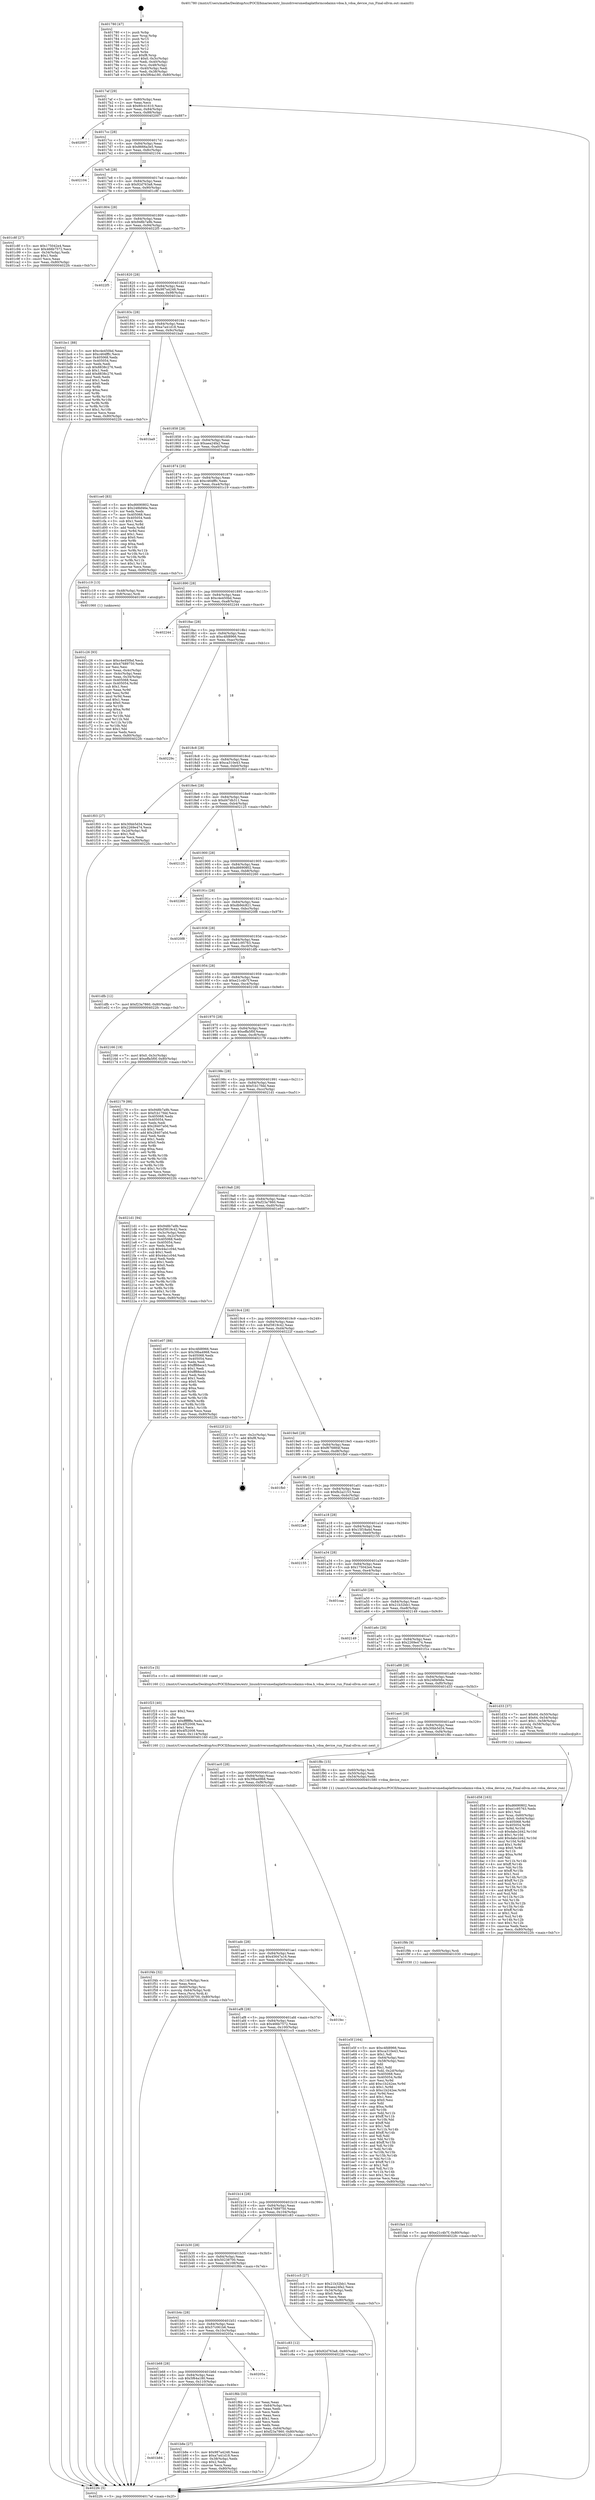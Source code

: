 digraph "0x401780" {
  label = "0x401780 (/mnt/c/Users/mathe/Desktop/tcc/POCII/binaries/extr_linuxdriversmediaplatformcodaimx-vdoa.h_vdoa_device_run_Final-ollvm.out::main(0))"
  labelloc = "t"
  node[shape=record]

  Entry [label="",width=0.3,height=0.3,shape=circle,fillcolor=black,style=filled]
  "0x4017af" [label="{
     0x4017af [29]\l
     | [instrs]\l
     &nbsp;&nbsp;0x4017af \<+3\>: mov -0x80(%rbp),%eax\l
     &nbsp;&nbsp;0x4017b2 \<+2\>: mov %eax,%ecx\l
     &nbsp;&nbsp;0x4017b4 \<+6\>: sub $0x80c41610,%ecx\l
     &nbsp;&nbsp;0x4017ba \<+6\>: mov %eax,-0x84(%rbp)\l
     &nbsp;&nbsp;0x4017c0 \<+6\>: mov %ecx,-0x88(%rbp)\l
     &nbsp;&nbsp;0x4017c6 \<+6\>: je 0000000000402007 \<main+0x887\>\l
  }"]
  "0x402007" [label="{
     0x402007\l
  }", style=dashed]
  "0x4017cc" [label="{
     0x4017cc [28]\l
     | [instrs]\l
     &nbsp;&nbsp;0x4017cc \<+5\>: jmp 00000000004017d1 \<main+0x51\>\l
     &nbsp;&nbsp;0x4017d1 \<+6\>: mov -0x84(%rbp),%eax\l
     &nbsp;&nbsp;0x4017d7 \<+5\>: sub $0x8666a3e5,%eax\l
     &nbsp;&nbsp;0x4017dc \<+6\>: mov %eax,-0x8c(%rbp)\l
     &nbsp;&nbsp;0x4017e2 \<+6\>: je 0000000000402104 \<main+0x984\>\l
  }"]
  Exit [label="",width=0.3,height=0.3,shape=circle,fillcolor=black,style=filled,peripheries=2]
  "0x402104" [label="{
     0x402104\l
  }", style=dashed]
  "0x4017e8" [label="{
     0x4017e8 [28]\l
     | [instrs]\l
     &nbsp;&nbsp;0x4017e8 \<+5\>: jmp 00000000004017ed \<main+0x6d\>\l
     &nbsp;&nbsp;0x4017ed \<+6\>: mov -0x84(%rbp),%eax\l
     &nbsp;&nbsp;0x4017f3 \<+5\>: sub $0x92d763a8,%eax\l
     &nbsp;&nbsp;0x4017f8 \<+6\>: mov %eax,-0x90(%rbp)\l
     &nbsp;&nbsp;0x4017fe \<+6\>: je 0000000000401c8f \<main+0x50f\>\l
  }"]
  "0x401fa4" [label="{
     0x401fa4 [12]\l
     | [instrs]\l
     &nbsp;&nbsp;0x401fa4 \<+7\>: movl $0xe21c4b7f,-0x80(%rbp)\l
     &nbsp;&nbsp;0x401fab \<+5\>: jmp 00000000004022fc \<main+0xb7c\>\l
  }"]
  "0x401c8f" [label="{
     0x401c8f [27]\l
     | [instrs]\l
     &nbsp;&nbsp;0x401c8f \<+5\>: mov $0x175042e4,%eax\l
     &nbsp;&nbsp;0x401c94 \<+5\>: mov $0x466b7572,%ecx\l
     &nbsp;&nbsp;0x401c99 \<+3\>: mov -0x34(%rbp),%edx\l
     &nbsp;&nbsp;0x401c9c \<+3\>: cmp $0x1,%edx\l
     &nbsp;&nbsp;0x401c9f \<+3\>: cmovl %ecx,%eax\l
     &nbsp;&nbsp;0x401ca2 \<+3\>: mov %eax,-0x80(%rbp)\l
     &nbsp;&nbsp;0x401ca5 \<+5\>: jmp 00000000004022fc \<main+0xb7c\>\l
  }"]
  "0x401804" [label="{
     0x401804 [28]\l
     | [instrs]\l
     &nbsp;&nbsp;0x401804 \<+5\>: jmp 0000000000401809 \<main+0x89\>\l
     &nbsp;&nbsp;0x401809 \<+6\>: mov -0x84(%rbp),%eax\l
     &nbsp;&nbsp;0x40180f \<+5\>: sub $0x948b7a9b,%eax\l
     &nbsp;&nbsp;0x401814 \<+6\>: mov %eax,-0x94(%rbp)\l
     &nbsp;&nbsp;0x40181a \<+6\>: je 00000000004022f5 \<main+0xb75\>\l
  }"]
  "0x401f9b" [label="{
     0x401f9b [9]\l
     | [instrs]\l
     &nbsp;&nbsp;0x401f9b \<+4\>: mov -0x60(%rbp),%rdi\l
     &nbsp;&nbsp;0x401f9f \<+5\>: call 0000000000401030 \<free@plt\>\l
     | [calls]\l
     &nbsp;&nbsp;0x401030 \{1\} (unknown)\l
  }"]
  "0x4022f5" [label="{
     0x4022f5\l
  }", style=dashed]
  "0x401820" [label="{
     0x401820 [28]\l
     | [instrs]\l
     &nbsp;&nbsp;0x401820 \<+5\>: jmp 0000000000401825 \<main+0xa5\>\l
     &nbsp;&nbsp;0x401825 \<+6\>: mov -0x84(%rbp),%eax\l
     &nbsp;&nbsp;0x40182b \<+5\>: sub $0x987a4248,%eax\l
     &nbsp;&nbsp;0x401830 \<+6\>: mov %eax,-0x98(%rbp)\l
     &nbsp;&nbsp;0x401836 \<+6\>: je 0000000000401bc1 \<main+0x441\>\l
  }"]
  "0x401f4b" [label="{
     0x401f4b [32]\l
     | [instrs]\l
     &nbsp;&nbsp;0x401f4b \<+6\>: mov -0x114(%rbp),%ecx\l
     &nbsp;&nbsp;0x401f51 \<+3\>: imul %eax,%ecx\l
     &nbsp;&nbsp;0x401f54 \<+4\>: mov -0x60(%rbp),%rsi\l
     &nbsp;&nbsp;0x401f58 \<+4\>: movslq -0x64(%rbp),%rdi\l
     &nbsp;&nbsp;0x401f5c \<+3\>: mov %ecx,(%rsi,%rdi,4)\l
     &nbsp;&nbsp;0x401f5f \<+7\>: movl $0x50238700,-0x80(%rbp)\l
     &nbsp;&nbsp;0x401f66 \<+5\>: jmp 00000000004022fc \<main+0xb7c\>\l
  }"]
  "0x401bc1" [label="{
     0x401bc1 [88]\l
     | [instrs]\l
     &nbsp;&nbsp;0x401bc1 \<+5\>: mov $0xc4e450bd,%eax\l
     &nbsp;&nbsp;0x401bc6 \<+5\>: mov $0xc464fffc,%ecx\l
     &nbsp;&nbsp;0x401bcb \<+7\>: mov 0x405068,%edx\l
     &nbsp;&nbsp;0x401bd2 \<+7\>: mov 0x405054,%esi\l
     &nbsp;&nbsp;0x401bd9 \<+2\>: mov %edx,%edi\l
     &nbsp;&nbsp;0x401bdb \<+6\>: sub $0x8838c276,%edi\l
     &nbsp;&nbsp;0x401be1 \<+3\>: sub $0x1,%edi\l
     &nbsp;&nbsp;0x401be4 \<+6\>: add $0x8838c276,%edi\l
     &nbsp;&nbsp;0x401bea \<+3\>: imul %edi,%edx\l
     &nbsp;&nbsp;0x401bed \<+3\>: and $0x1,%edx\l
     &nbsp;&nbsp;0x401bf0 \<+3\>: cmp $0x0,%edx\l
     &nbsp;&nbsp;0x401bf3 \<+4\>: sete %r8b\l
     &nbsp;&nbsp;0x401bf7 \<+3\>: cmp $0xa,%esi\l
     &nbsp;&nbsp;0x401bfa \<+4\>: setl %r9b\l
     &nbsp;&nbsp;0x401bfe \<+3\>: mov %r8b,%r10b\l
     &nbsp;&nbsp;0x401c01 \<+3\>: and %r9b,%r10b\l
     &nbsp;&nbsp;0x401c04 \<+3\>: xor %r9b,%r8b\l
     &nbsp;&nbsp;0x401c07 \<+3\>: or %r8b,%r10b\l
     &nbsp;&nbsp;0x401c0a \<+4\>: test $0x1,%r10b\l
     &nbsp;&nbsp;0x401c0e \<+3\>: cmovne %ecx,%eax\l
     &nbsp;&nbsp;0x401c11 \<+3\>: mov %eax,-0x80(%rbp)\l
     &nbsp;&nbsp;0x401c14 \<+5\>: jmp 00000000004022fc \<main+0xb7c\>\l
  }"]
  "0x40183c" [label="{
     0x40183c [28]\l
     | [instrs]\l
     &nbsp;&nbsp;0x40183c \<+5\>: jmp 0000000000401841 \<main+0xc1\>\l
     &nbsp;&nbsp;0x401841 \<+6\>: mov -0x84(%rbp),%eax\l
     &nbsp;&nbsp;0x401847 \<+5\>: sub $0xa7a41d18,%eax\l
     &nbsp;&nbsp;0x40184c \<+6\>: mov %eax,-0x9c(%rbp)\l
     &nbsp;&nbsp;0x401852 \<+6\>: je 0000000000401ba9 \<main+0x429\>\l
  }"]
  "0x401f23" [label="{
     0x401f23 [40]\l
     | [instrs]\l
     &nbsp;&nbsp;0x401f23 \<+5\>: mov $0x2,%ecx\l
     &nbsp;&nbsp;0x401f28 \<+1\>: cltd\l
     &nbsp;&nbsp;0x401f29 \<+2\>: idiv %ecx\l
     &nbsp;&nbsp;0x401f2b \<+6\>: imul $0xfffffffe,%edx,%ecx\l
     &nbsp;&nbsp;0x401f31 \<+6\>: sub $0x4f52008,%ecx\l
     &nbsp;&nbsp;0x401f37 \<+3\>: add $0x1,%ecx\l
     &nbsp;&nbsp;0x401f3a \<+6\>: add $0x4f52008,%ecx\l
     &nbsp;&nbsp;0x401f40 \<+6\>: mov %ecx,-0x114(%rbp)\l
     &nbsp;&nbsp;0x401f46 \<+5\>: call 0000000000401160 \<next_i\>\l
     | [calls]\l
     &nbsp;&nbsp;0x401160 \{1\} (/mnt/c/Users/mathe/Desktop/tcc/POCII/binaries/extr_linuxdriversmediaplatformcodaimx-vdoa.h_vdoa_device_run_Final-ollvm.out::next_i)\l
  }"]
  "0x401ba9" [label="{
     0x401ba9\l
  }", style=dashed]
  "0x401858" [label="{
     0x401858 [28]\l
     | [instrs]\l
     &nbsp;&nbsp;0x401858 \<+5\>: jmp 000000000040185d \<main+0xdd\>\l
     &nbsp;&nbsp;0x40185d \<+6\>: mov -0x84(%rbp),%eax\l
     &nbsp;&nbsp;0x401863 \<+5\>: sub $0xaea24fa2,%eax\l
     &nbsp;&nbsp;0x401868 \<+6\>: mov %eax,-0xa0(%rbp)\l
     &nbsp;&nbsp;0x40186e \<+6\>: je 0000000000401ce0 \<main+0x560\>\l
  }"]
  "0x401d58" [label="{
     0x401d58 [163]\l
     | [instrs]\l
     &nbsp;&nbsp;0x401d58 \<+5\>: mov $0xd6690802,%ecx\l
     &nbsp;&nbsp;0x401d5d \<+5\>: mov $0xe1c95763,%edx\l
     &nbsp;&nbsp;0x401d62 \<+3\>: mov $0x1,%sil\l
     &nbsp;&nbsp;0x401d65 \<+4\>: mov %rax,-0x60(%rbp)\l
     &nbsp;&nbsp;0x401d69 \<+7\>: movl $0x0,-0x64(%rbp)\l
     &nbsp;&nbsp;0x401d70 \<+8\>: mov 0x405068,%r8d\l
     &nbsp;&nbsp;0x401d78 \<+8\>: mov 0x405054,%r9d\l
     &nbsp;&nbsp;0x401d80 \<+3\>: mov %r8d,%r10d\l
     &nbsp;&nbsp;0x401d83 \<+7\>: sub $0xdabc2d42,%r10d\l
     &nbsp;&nbsp;0x401d8a \<+4\>: sub $0x1,%r10d\l
     &nbsp;&nbsp;0x401d8e \<+7\>: add $0xdabc2d42,%r10d\l
     &nbsp;&nbsp;0x401d95 \<+4\>: imul %r10d,%r8d\l
     &nbsp;&nbsp;0x401d99 \<+4\>: and $0x1,%r8d\l
     &nbsp;&nbsp;0x401d9d \<+4\>: cmp $0x0,%r8d\l
     &nbsp;&nbsp;0x401da1 \<+4\>: sete %r11b\l
     &nbsp;&nbsp;0x401da5 \<+4\>: cmp $0xa,%r9d\l
     &nbsp;&nbsp;0x401da9 \<+3\>: setl %bl\l
     &nbsp;&nbsp;0x401dac \<+3\>: mov %r11b,%r14b\l
     &nbsp;&nbsp;0x401daf \<+4\>: xor $0xff,%r14b\l
     &nbsp;&nbsp;0x401db3 \<+3\>: mov %bl,%r15b\l
     &nbsp;&nbsp;0x401db6 \<+4\>: xor $0xff,%r15b\l
     &nbsp;&nbsp;0x401dba \<+4\>: xor $0x1,%sil\l
     &nbsp;&nbsp;0x401dbe \<+3\>: mov %r14b,%r12b\l
     &nbsp;&nbsp;0x401dc1 \<+4\>: and $0xff,%r12b\l
     &nbsp;&nbsp;0x401dc5 \<+3\>: and %sil,%r11b\l
     &nbsp;&nbsp;0x401dc8 \<+3\>: mov %r15b,%r13b\l
     &nbsp;&nbsp;0x401dcb \<+4\>: and $0xff,%r13b\l
     &nbsp;&nbsp;0x401dcf \<+3\>: and %sil,%bl\l
     &nbsp;&nbsp;0x401dd2 \<+3\>: or %r11b,%r12b\l
     &nbsp;&nbsp;0x401dd5 \<+3\>: or %bl,%r13b\l
     &nbsp;&nbsp;0x401dd8 \<+3\>: xor %r13b,%r12b\l
     &nbsp;&nbsp;0x401ddb \<+3\>: or %r15b,%r14b\l
     &nbsp;&nbsp;0x401dde \<+4\>: xor $0xff,%r14b\l
     &nbsp;&nbsp;0x401de2 \<+4\>: or $0x1,%sil\l
     &nbsp;&nbsp;0x401de6 \<+3\>: and %sil,%r14b\l
     &nbsp;&nbsp;0x401de9 \<+3\>: or %r14b,%r12b\l
     &nbsp;&nbsp;0x401dec \<+4\>: test $0x1,%r12b\l
     &nbsp;&nbsp;0x401df0 \<+3\>: cmovne %edx,%ecx\l
     &nbsp;&nbsp;0x401df3 \<+3\>: mov %ecx,-0x80(%rbp)\l
     &nbsp;&nbsp;0x401df6 \<+5\>: jmp 00000000004022fc \<main+0xb7c\>\l
  }"]
  "0x401ce0" [label="{
     0x401ce0 [83]\l
     | [instrs]\l
     &nbsp;&nbsp;0x401ce0 \<+5\>: mov $0xd6690802,%eax\l
     &nbsp;&nbsp;0x401ce5 \<+5\>: mov $0x248bf46e,%ecx\l
     &nbsp;&nbsp;0x401cea \<+2\>: xor %edx,%edx\l
     &nbsp;&nbsp;0x401cec \<+7\>: mov 0x405068,%esi\l
     &nbsp;&nbsp;0x401cf3 \<+7\>: mov 0x405054,%edi\l
     &nbsp;&nbsp;0x401cfa \<+3\>: sub $0x1,%edx\l
     &nbsp;&nbsp;0x401cfd \<+3\>: mov %esi,%r8d\l
     &nbsp;&nbsp;0x401d00 \<+3\>: add %edx,%r8d\l
     &nbsp;&nbsp;0x401d03 \<+4\>: imul %r8d,%esi\l
     &nbsp;&nbsp;0x401d07 \<+3\>: and $0x1,%esi\l
     &nbsp;&nbsp;0x401d0a \<+3\>: cmp $0x0,%esi\l
     &nbsp;&nbsp;0x401d0d \<+4\>: sete %r9b\l
     &nbsp;&nbsp;0x401d11 \<+3\>: cmp $0xa,%edi\l
     &nbsp;&nbsp;0x401d14 \<+4\>: setl %r10b\l
     &nbsp;&nbsp;0x401d18 \<+3\>: mov %r9b,%r11b\l
     &nbsp;&nbsp;0x401d1b \<+3\>: and %r10b,%r11b\l
     &nbsp;&nbsp;0x401d1e \<+3\>: xor %r10b,%r9b\l
     &nbsp;&nbsp;0x401d21 \<+3\>: or %r9b,%r11b\l
     &nbsp;&nbsp;0x401d24 \<+4\>: test $0x1,%r11b\l
     &nbsp;&nbsp;0x401d28 \<+3\>: cmovne %ecx,%eax\l
     &nbsp;&nbsp;0x401d2b \<+3\>: mov %eax,-0x80(%rbp)\l
     &nbsp;&nbsp;0x401d2e \<+5\>: jmp 00000000004022fc \<main+0xb7c\>\l
  }"]
  "0x401874" [label="{
     0x401874 [28]\l
     | [instrs]\l
     &nbsp;&nbsp;0x401874 \<+5\>: jmp 0000000000401879 \<main+0xf9\>\l
     &nbsp;&nbsp;0x401879 \<+6\>: mov -0x84(%rbp),%eax\l
     &nbsp;&nbsp;0x40187f \<+5\>: sub $0xc464fffc,%eax\l
     &nbsp;&nbsp;0x401884 \<+6\>: mov %eax,-0xa4(%rbp)\l
     &nbsp;&nbsp;0x40188a \<+6\>: je 0000000000401c19 \<main+0x499\>\l
  }"]
  "0x401c26" [label="{
     0x401c26 [93]\l
     | [instrs]\l
     &nbsp;&nbsp;0x401c26 \<+5\>: mov $0xc4e450bd,%ecx\l
     &nbsp;&nbsp;0x401c2b \<+5\>: mov $0x47689750,%edx\l
     &nbsp;&nbsp;0x401c30 \<+2\>: xor %esi,%esi\l
     &nbsp;&nbsp;0x401c32 \<+3\>: mov %eax,-0x4c(%rbp)\l
     &nbsp;&nbsp;0x401c35 \<+3\>: mov -0x4c(%rbp),%eax\l
     &nbsp;&nbsp;0x401c38 \<+3\>: mov %eax,-0x34(%rbp)\l
     &nbsp;&nbsp;0x401c3b \<+7\>: mov 0x405068,%eax\l
     &nbsp;&nbsp;0x401c42 \<+8\>: mov 0x405054,%r8d\l
     &nbsp;&nbsp;0x401c4a \<+3\>: sub $0x1,%esi\l
     &nbsp;&nbsp;0x401c4d \<+3\>: mov %eax,%r9d\l
     &nbsp;&nbsp;0x401c50 \<+3\>: add %esi,%r9d\l
     &nbsp;&nbsp;0x401c53 \<+4\>: imul %r9d,%eax\l
     &nbsp;&nbsp;0x401c57 \<+3\>: and $0x1,%eax\l
     &nbsp;&nbsp;0x401c5a \<+3\>: cmp $0x0,%eax\l
     &nbsp;&nbsp;0x401c5d \<+4\>: sete %r10b\l
     &nbsp;&nbsp;0x401c61 \<+4\>: cmp $0xa,%r8d\l
     &nbsp;&nbsp;0x401c65 \<+4\>: setl %r11b\l
     &nbsp;&nbsp;0x401c69 \<+3\>: mov %r10b,%bl\l
     &nbsp;&nbsp;0x401c6c \<+3\>: and %r11b,%bl\l
     &nbsp;&nbsp;0x401c6f \<+3\>: xor %r11b,%r10b\l
     &nbsp;&nbsp;0x401c72 \<+3\>: or %r10b,%bl\l
     &nbsp;&nbsp;0x401c75 \<+3\>: test $0x1,%bl\l
     &nbsp;&nbsp;0x401c78 \<+3\>: cmovne %edx,%ecx\l
     &nbsp;&nbsp;0x401c7b \<+3\>: mov %ecx,-0x80(%rbp)\l
     &nbsp;&nbsp;0x401c7e \<+5\>: jmp 00000000004022fc \<main+0xb7c\>\l
  }"]
  "0x401c19" [label="{
     0x401c19 [13]\l
     | [instrs]\l
     &nbsp;&nbsp;0x401c19 \<+4\>: mov -0x48(%rbp),%rax\l
     &nbsp;&nbsp;0x401c1d \<+4\>: mov 0x8(%rax),%rdi\l
     &nbsp;&nbsp;0x401c21 \<+5\>: call 0000000000401060 \<atoi@plt\>\l
     | [calls]\l
     &nbsp;&nbsp;0x401060 \{1\} (unknown)\l
  }"]
  "0x401890" [label="{
     0x401890 [28]\l
     | [instrs]\l
     &nbsp;&nbsp;0x401890 \<+5\>: jmp 0000000000401895 \<main+0x115\>\l
     &nbsp;&nbsp;0x401895 \<+6\>: mov -0x84(%rbp),%eax\l
     &nbsp;&nbsp;0x40189b \<+5\>: sub $0xc4e450bd,%eax\l
     &nbsp;&nbsp;0x4018a0 \<+6\>: mov %eax,-0xa8(%rbp)\l
     &nbsp;&nbsp;0x4018a6 \<+6\>: je 0000000000402244 \<main+0xac4\>\l
  }"]
  "0x401780" [label="{
     0x401780 [47]\l
     | [instrs]\l
     &nbsp;&nbsp;0x401780 \<+1\>: push %rbp\l
     &nbsp;&nbsp;0x401781 \<+3\>: mov %rsp,%rbp\l
     &nbsp;&nbsp;0x401784 \<+2\>: push %r15\l
     &nbsp;&nbsp;0x401786 \<+2\>: push %r14\l
     &nbsp;&nbsp;0x401788 \<+2\>: push %r13\l
     &nbsp;&nbsp;0x40178a \<+2\>: push %r12\l
     &nbsp;&nbsp;0x40178c \<+1\>: push %rbx\l
     &nbsp;&nbsp;0x40178d \<+7\>: sub $0xf8,%rsp\l
     &nbsp;&nbsp;0x401794 \<+7\>: movl $0x0,-0x3c(%rbp)\l
     &nbsp;&nbsp;0x40179b \<+3\>: mov %edi,-0x40(%rbp)\l
     &nbsp;&nbsp;0x40179e \<+4\>: mov %rsi,-0x48(%rbp)\l
     &nbsp;&nbsp;0x4017a2 \<+3\>: mov -0x40(%rbp),%edi\l
     &nbsp;&nbsp;0x4017a5 \<+3\>: mov %edi,-0x38(%rbp)\l
     &nbsp;&nbsp;0x4017a8 \<+7\>: movl $0x5f64a180,-0x80(%rbp)\l
  }"]
  "0x402244" [label="{
     0x402244\l
  }", style=dashed]
  "0x4018ac" [label="{
     0x4018ac [28]\l
     | [instrs]\l
     &nbsp;&nbsp;0x4018ac \<+5\>: jmp 00000000004018b1 \<main+0x131\>\l
     &nbsp;&nbsp;0x4018b1 \<+6\>: mov -0x84(%rbp),%eax\l
     &nbsp;&nbsp;0x4018b7 \<+5\>: sub $0xc4fd8966,%eax\l
     &nbsp;&nbsp;0x4018bc \<+6\>: mov %eax,-0xac(%rbp)\l
     &nbsp;&nbsp;0x4018c2 \<+6\>: je 000000000040229c \<main+0xb1c\>\l
  }"]
  "0x4022fc" [label="{
     0x4022fc [5]\l
     | [instrs]\l
     &nbsp;&nbsp;0x4022fc \<+5\>: jmp 00000000004017af \<main+0x2f\>\l
  }"]
  "0x40229c" [label="{
     0x40229c\l
  }", style=dashed]
  "0x4018c8" [label="{
     0x4018c8 [28]\l
     | [instrs]\l
     &nbsp;&nbsp;0x4018c8 \<+5\>: jmp 00000000004018cd \<main+0x14d\>\l
     &nbsp;&nbsp;0x4018cd \<+6\>: mov -0x84(%rbp),%eax\l
     &nbsp;&nbsp;0x4018d3 \<+5\>: sub $0xca310e43,%eax\l
     &nbsp;&nbsp;0x4018d8 \<+6\>: mov %eax,-0xb0(%rbp)\l
     &nbsp;&nbsp;0x4018de \<+6\>: je 0000000000401f03 \<main+0x783\>\l
  }"]
  "0x401b84" [label="{
     0x401b84\l
  }", style=dashed]
  "0x401f03" [label="{
     0x401f03 [27]\l
     | [instrs]\l
     &nbsp;&nbsp;0x401f03 \<+5\>: mov $0x30bb5d34,%eax\l
     &nbsp;&nbsp;0x401f08 \<+5\>: mov $0x2269e474,%ecx\l
     &nbsp;&nbsp;0x401f0d \<+3\>: mov -0x2d(%rbp),%dl\l
     &nbsp;&nbsp;0x401f10 \<+3\>: test $0x1,%dl\l
     &nbsp;&nbsp;0x401f13 \<+3\>: cmovne %ecx,%eax\l
     &nbsp;&nbsp;0x401f16 \<+3\>: mov %eax,-0x80(%rbp)\l
     &nbsp;&nbsp;0x401f19 \<+5\>: jmp 00000000004022fc \<main+0xb7c\>\l
  }"]
  "0x4018e4" [label="{
     0x4018e4 [28]\l
     | [instrs]\l
     &nbsp;&nbsp;0x4018e4 \<+5\>: jmp 00000000004018e9 \<main+0x169\>\l
     &nbsp;&nbsp;0x4018e9 \<+6\>: mov -0x84(%rbp),%eax\l
     &nbsp;&nbsp;0x4018ef \<+5\>: sub $0xd47db311,%eax\l
     &nbsp;&nbsp;0x4018f4 \<+6\>: mov %eax,-0xb4(%rbp)\l
     &nbsp;&nbsp;0x4018fa \<+6\>: je 0000000000402125 \<main+0x9a5\>\l
  }"]
  "0x401b8e" [label="{
     0x401b8e [27]\l
     | [instrs]\l
     &nbsp;&nbsp;0x401b8e \<+5\>: mov $0x987a4248,%eax\l
     &nbsp;&nbsp;0x401b93 \<+5\>: mov $0xa7a41d18,%ecx\l
     &nbsp;&nbsp;0x401b98 \<+3\>: mov -0x38(%rbp),%edx\l
     &nbsp;&nbsp;0x401b9b \<+3\>: cmp $0x2,%edx\l
     &nbsp;&nbsp;0x401b9e \<+3\>: cmovne %ecx,%eax\l
     &nbsp;&nbsp;0x401ba1 \<+3\>: mov %eax,-0x80(%rbp)\l
     &nbsp;&nbsp;0x401ba4 \<+5\>: jmp 00000000004022fc \<main+0xb7c\>\l
  }"]
  "0x402125" [label="{
     0x402125\l
  }", style=dashed]
  "0x401900" [label="{
     0x401900 [28]\l
     | [instrs]\l
     &nbsp;&nbsp;0x401900 \<+5\>: jmp 0000000000401905 \<main+0x185\>\l
     &nbsp;&nbsp;0x401905 \<+6\>: mov -0x84(%rbp),%eax\l
     &nbsp;&nbsp;0x40190b \<+5\>: sub $0xd6690802,%eax\l
     &nbsp;&nbsp;0x401910 \<+6\>: mov %eax,-0xb8(%rbp)\l
     &nbsp;&nbsp;0x401916 \<+6\>: je 0000000000402260 \<main+0xae0\>\l
  }"]
  "0x401b68" [label="{
     0x401b68 [28]\l
     | [instrs]\l
     &nbsp;&nbsp;0x401b68 \<+5\>: jmp 0000000000401b6d \<main+0x3ed\>\l
     &nbsp;&nbsp;0x401b6d \<+6\>: mov -0x84(%rbp),%eax\l
     &nbsp;&nbsp;0x401b73 \<+5\>: sub $0x5f64a180,%eax\l
     &nbsp;&nbsp;0x401b78 \<+6\>: mov %eax,-0x110(%rbp)\l
     &nbsp;&nbsp;0x401b7e \<+6\>: je 0000000000401b8e \<main+0x40e\>\l
  }"]
  "0x402260" [label="{
     0x402260\l
  }", style=dashed]
  "0x40191c" [label="{
     0x40191c [28]\l
     | [instrs]\l
     &nbsp;&nbsp;0x40191c \<+5\>: jmp 0000000000401921 \<main+0x1a1\>\l
     &nbsp;&nbsp;0x401921 \<+6\>: mov -0x84(%rbp),%eax\l
     &nbsp;&nbsp;0x401927 \<+5\>: sub $0xdb9dc821,%eax\l
     &nbsp;&nbsp;0x40192c \<+6\>: mov %eax,-0xbc(%rbp)\l
     &nbsp;&nbsp;0x401932 \<+6\>: je 00000000004020f8 \<main+0x978\>\l
  }"]
  "0x40205a" [label="{
     0x40205a\l
  }", style=dashed]
  "0x4020f8" [label="{
     0x4020f8\l
  }", style=dashed]
  "0x401938" [label="{
     0x401938 [28]\l
     | [instrs]\l
     &nbsp;&nbsp;0x401938 \<+5\>: jmp 000000000040193d \<main+0x1bd\>\l
     &nbsp;&nbsp;0x40193d \<+6\>: mov -0x84(%rbp),%eax\l
     &nbsp;&nbsp;0x401943 \<+5\>: sub $0xe1c95763,%eax\l
     &nbsp;&nbsp;0x401948 \<+6\>: mov %eax,-0xc0(%rbp)\l
     &nbsp;&nbsp;0x40194e \<+6\>: je 0000000000401dfb \<main+0x67b\>\l
  }"]
  "0x401b4c" [label="{
     0x401b4c [28]\l
     | [instrs]\l
     &nbsp;&nbsp;0x401b4c \<+5\>: jmp 0000000000401b51 \<main+0x3d1\>\l
     &nbsp;&nbsp;0x401b51 \<+6\>: mov -0x84(%rbp),%eax\l
     &nbsp;&nbsp;0x401b57 \<+5\>: sub $0x57c061b6,%eax\l
     &nbsp;&nbsp;0x401b5c \<+6\>: mov %eax,-0x10c(%rbp)\l
     &nbsp;&nbsp;0x401b62 \<+6\>: je 000000000040205a \<main+0x8da\>\l
  }"]
  "0x401dfb" [label="{
     0x401dfb [12]\l
     | [instrs]\l
     &nbsp;&nbsp;0x401dfb \<+7\>: movl $0xf23a7860,-0x80(%rbp)\l
     &nbsp;&nbsp;0x401e02 \<+5\>: jmp 00000000004022fc \<main+0xb7c\>\l
  }"]
  "0x401954" [label="{
     0x401954 [28]\l
     | [instrs]\l
     &nbsp;&nbsp;0x401954 \<+5\>: jmp 0000000000401959 \<main+0x1d9\>\l
     &nbsp;&nbsp;0x401959 \<+6\>: mov -0x84(%rbp),%eax\l
     &nbsp;&nbsp;0x40195f \<+5\>: sub $0xe21c4b7f,%eax\l
     &nbsp;&nbsp;0x401964 \<+6\>: mov %eax,-0xc4(%rbp)\l
     &nbsp;&nbsp;0x40196a \<+6\>: je 0000000000402166 \<main+0x9e6\>\l
  }"]
  "0x401f6b" [label="{
     0x401f6b [33]\l
     | [instrs]\l
     &nbsp;&nbsp;0x401f6b \<+2\>: xor %eax,%eax\l
     &nbsp;&nbsp;0x401f6d \<+3\>: mov -0x64(%rbp),%ecx\l
     &nbsp;&nbsp;0x401f70 \<+2\>: mov %eax,%edx\l
     &nbsp;&nbsp;0x401f72 \<+2\>: sub %ecx,%edx\l
     &nbsp;&nbsp;0x401f74 \<+2\>: mov %eax,%ecx\l
     &nbsp;&nbsp;0x401f76 \<+3\>: sub $0x1,%ecx\l
     &nbsp;&nbsp;0x401f79 \<+2\>: add %ecx,%edx\l
     &nbsp;&nbsp;0x401f7b \<+2\>: sub %edx,%eax\l
     &nbsp;&nbsp;0x401f7d \<+3\>: mov %eax,-0x64(%rbp)\l
     &nbsp;&nbsp;0x401f80 \<+7\>: movl $0xf23a7860,-0x80(%rbp)\l
     &nbsp;&nbsp;0x401f87 \<+5\>: jmp 00000000004022fc \<main+0xb7c\>\l
  }"]
  "0x402166" [label="{
     0x402166 [19]\l
     | [instrs]\l
     &nbsp;&nbsp;0x402166 \<+7\>: movl $0x0,-0x3c(%rbp)\l
     &nbsp;&nbsp;0x40216d \<+7\>: movl $0xeffa5f0f,-0x80(%rbp)\l
     &nbsp;&nbsp;0x402174 \<+5\>: jmp 00000000004022fc \<main+0xb7c\>\l
  }"]
  "0x401970" [label="{
     0x401970 [28]\l
     | [instrs]\l
     &nbsp;&nbsp;0x401970 \<+5\>: jmp 0000000000401975 \<main+0x1f5\>\l
     &nbsp;&nbsp;0x401975 \<+6\>: mov -0x84(%rbp),%eax\l
     &nbsp;&nbsp;0x40197b \<+5\>: sub $0xeffa5f0f,%eax\l
     &nbsp;&nbsp;0x401980 \<+6\>: mov %eax,-0xc8(%rbp)\l
     &nbsp;&nbsp;0x401986 \<+6\>: je 0000000000402179 \<main+0x9f9\>\l
  }"]
  "0x401b30" [label="{
     0x401b30 [28]\l
     | [instrs]\l
     &nbsp;&nbsp;0x401b30 \<+5\>: jmp 0000000000401b35 \<main+0x3b5\>\l
     &nbsp;&nbsp;0x401b35 \<+6\>: mov -0x84(%rbp),%eax\l
     &nbsp;&nbsp;0x401b3b \<+5\>: sub $0x50238700,%eax\l
     &nbsp;&nbsp;0x401b40 \<+6\>: mov %eax,-0x108(%rbp)\l
     &nbsp;&nbsp;0x401b46 \<+6\>: je 0000000000401f6b \<main+0x7eb\>\l
  }"]
  "0x402179" [label="{
     0x402179 [88]\l
     | [instrs]\l
     &nbsp;&nbsp;0x402179 \<+5\>: mov $0x948b7a9b,%eax\l
     &nbsp;&nbsp;0x40217e \<+5\>: mov $0xf1b17fdd,%ecx\l
     &nbsp;&nbsp;0x402183 \<+7\>: mov 0x405068,%edx\l
     &nbsp;&nbsp;0x40218a \<+7\>: mov 0x405054,%esi\l
     &nbsp;&nbsp;0x402191 \<+2\>: mov %edx,%edi\l
     &nbsp;&nbsp;0x402193 \<+6\>: sub $0x28407a0d,%edi\l
     &nbsp;&nbsp;0x402199 \<+3\>: sub $0x1,%edi\l
     &nbsp;&nbsp;0x40219c \<+6\>: add $0x28407a0d,%edi\l
     &nbsp;&nbsp;0x4021a2 \<+3\>: imul %edi,%edx\l
     &nbsp;&nbsp;0x4021a5 \<+3\>: and $0x1,%edx\l
     &nbsp;&nbsp;0x4021a8 \<+3\>: cmp $0x0,%edx\l
     &nbsp;&nbsp;0x4021ab \<+4\>: sete %r8b\l
     &nbsp;&nbsp;0x4021af \<+3\>: cmp $0xa,%esi\l
     &nbsp;&nbsp;0x4021b2 \<+4\>: setl %r9b\l
     &nbsp;&nbsp;0x4021b6 \<+3\>: mov %r8b,%r10b\l
     &nbsp;&nbsp;0x4021b9 \<+3\>: and %r9b,%r10b\l
     &nbsp;&nbsp;0x4021bc \<+3\>: xor %r9b,%r8b\l
     &nbsp;&nbsp;0x4021bf \<+3\>: or %r8b,%r10b\l
     &nbsp;&nbsp;0x4021c2 \<+4\>: test $0x1,%r10b\l
     &nbsp;&nbsp;0x4021c6 \<+3\>: cmovne %ecx,%eax\l
     &nbsp;&nbsp;0x4021c9 \<+3\>: mov %eax,-0x80(%rbp)\l
     &nbsp;&nbsp;0x4021cc \<+5\>: jmp 00000000004022fc \<main+0xb7c\>\l
  }"]
  "0x40198c" [label="{
     0x40198c [28]\l
     | [instrs]\l
     &nbsp;&nbsp;0x40198c \<+5\>: jmp 0000000000401991 \<main+0x211\>\l
     &nbsp;&nbsp;0x401991 \<+6\>: mov -0x84(%rbp),%eax\l
     &nbsp;&nbsp;0x401997 \<+5\>: sub $0xf1b17fdd,%eax\l
     &nbsp;&nbsp;0x40199c \<+6\>: mov %eax,-0xcc(%rbp)\l
     &nbsp;&nbsp;0x4019a2 \<+6\>: je 00000000004021d1 \<main+0xa51\>\l
  }"]
  "0x401c83" [label="{
     0x401c83 [12]\l
     | [instrs]\l
     &nbsp;&nbsp;0x401c83 \<+7\>: movl $0x92d763a8,-0x80(%rbp)\l
     &nbsp;&nbsp;0x401c8a \<+5\>: jmp 00000000004022fc \<main+0xb7c\>\l
  }"]
  "0x4021d1" [label="{
     0x4021d1 [94]\l
     | [instrs]\l
     &nbsp;&nbsp;0x4021d1 \<+5\>: mov $0x948b7a9b,%eax\l
     &nbsp;&nbsp;0x4021d6 \<+5\>: mov $0xf3819c42,%ecx\l
     &nbsp;&nbsp;0x4021db \<+3\>: mov -0x3c(%rbp),%edx\l
     &nbsp;&nbsp;0x4021de \<+3\>: mov %edx,-0x2c(%rbp)\l
     &nbsp;&nbsp;0x4021e1 \<+7\>: mov 0x405068,%edx\l
     &nbsp;&nbsp;0x4021e8 \<+7\>: mov 0x405054,%esi\l
     &nbsp;&nbsp;0x4021ef \<+2\>: mov %edx,%edi\l
     &nbsp;&nbsp;0x4021f1 \<+6\>: sub $0x44a1c04d,%edi\l
     &nbsp;&nbsp;0x4021f7 \<+3\>: sub $0x1,%edi\l
     &nbsp;&nbsp;0x4021fa \<+6\>: add $0x44a1c04d,%edi\l
     &nbsp;&nbsp;0x402200 \<+3\>: imul %edi,%edx\l
     &nbsp;&nbsp;0x402203 \<+3\>: and $0x1,%edx\l
     &nbsp;&nbsp;0x402206 \<+3\>: cmp $0x0,%edx\l
     &nbsp;&nbsp;0x402209 \<+4\>: sete %r8b\l
     &nbsp;&nbsp;0x40220d \<+3\>: cmp $0xa,%esi\l
     &nbsp;&nbsp;0x402210 \<+4\>: setl %r9b\l
     &nbsp;&nbsp;0x402214 \<+3\>: mov %r8b,%r10b\l
     &nbsp;&nbsp;0x402217 \<+3\>: and %r9b,%r10b\l
     &nbsp;&nbsp;0x40221a \<+3\>: xor %r9b,%r8b\l
     &nbsp;&nbsp;0x40221d \<+3\>: or %r8b,%r10b\l
     &nbsp;&nbsp;0x402220 \<+4\>: test $0x1,%r10b\l
     &nbsp;&nbsp;0x402224 \<+3\>: cmovne %ecx,%eax\l
     &nbsp;&nbsp;0x402227 \<+3\>: mov %eax,-0x80(%rbp)\l
     &nbsp;&nbsp;0x40222a \<+5\>: jmp 00000000004022fc \<main+0xb7c\>\l
  }"]
  "0x4019a8" [label="{
     0x4019a8 [28]\l
     | [instrs]\l
     &nbsp;&nbsp;0x4019a8 \<+5\>: jmp 00000000004019ad \<main+0x22d\>\l
     &nbsp;&nbsp;0x4019ad \<+6\>: mov -0x84(%rbp),%eax\l
     &nbsp;&nbsp;0x4019b3 \<+5\>: sub $0xf23a7860,%eax\l
     &nbsp;&nbsp;0x4019b8 \<+6\>: mov %eax,-0xd0(%rbp)\l
     &nbsp;&nbsp;0x4019be \<+6\>: je 0000000000401e07 \<main+0x687\>\l
  }"]
  "0x401b14" [label="{
     0x401b14 [28]\l
     | [instrs]\l
     &nbsp;&nbsp;0x401b14 \<+5\>: jmp 0000000000401b19 \<main+0x399\>\l
     &nbsp;&nbsp;0x401b19 \<+6\>: mov -0x84(%rbp),%eax\l
     &nbsp;&nbsp;0x401b1f \<+5\>: sub $0x47689750,%eax\l
     &nbsp;&nbsp;0x401b24 \<+6\>: mov %eax,-0x104(%rbp)\l
     &nbsp;&nbsp;0x401b2a \<+6\>: je 0000000000401c83 \<main+0x503\>\l
  }"]
  "0x401e07" [label="{
     0x401e07 [88]\l
     | [instrs]\l
     &nbsp;&nbsp;0x401e07 \<+5\>: mov $0xc4fd8966,%eax\l
     &nbsp;&nbsp;0x401e0c \<+5\>: mov $0x39ba4968,%ecx\l
     &nbsp;&nbsp;0x401e11 \<+7\>: mov 0x405068,%edx\l
     &nbsp;&nbsp;0x401e18 \<+7\>: mov 0x405054,%esi\l
     &nbsp;&nbsp;0x401e1f \<+2\>: mov %edx,%edi\l
     &nbsp;&nbsp;0x401e21 \<+6\>: sub $0xff88ece3,%edi\l
     &nbsp;&nbsp;0x401e27 \<+3\>: sub $0x1,%edi\l
     &nbsp;&nbsp;0x401e2a \<+6\>: add $0xff88ece3,%edi\l
     &nbsp;&nbsp;0x401e30 \<+3\>: imul %edi,%edx\l
     &nbsp;&nbsp;0x401e33 \<+3\>: and $0x1,%edx\l
     &nbsp;&nbsp;0x401e36 \<+3\>: cmp $0x0,%edx\l
     &nbsp;&nbsp;0x401e39 \<+4\>: sete %r8b\l
     &nbsp;&nbsp;0x401e3d \<+3\>: cmp $0xa,%esi\l
     &nbsp;&nbsp;0x401e40 \<+4\>: setl %r9b\l
     &nbsp;&nbsp;0x401e44 \<+3\>: mov %r8b,%r10b\l
     &nbsp;&nbsp;0x401e47 \<+3\>: and %r9b,%r10b\l
     &nbsp;&nbsp;0x401e4a \<+3\>: xor %r9b,%r8b\l
     &nbsp;&nbsp;0x401e4d \<+3\>: or %r8b,%r10b\l
     &nbsp;&nbsp;0x401e50 \<+4\>: test $0x1,%r10b\l
     &nbsp;&nbsp;0x401e54 \<+3\>: cmovne %ecx,%eax\l
     &nbsp;&nbsp;0x401e57 \<+3\>: mov %eax,-0x80(%rbp)\l
     &nbsp;&nbsp;0x401e5a \<+5\>: jmp 00000000004022fc \<main+0xb7c\>\l
  }"]
  "0x4019c4" [label="{
     0x4019c4 [28]\l
     | [instrs]\l
     &nbsp;&nbsp;0x4019c4 \<+5\>: jmp 00000000004019c9 \<main+0x249\>\l
     &nbsp;&nbsp;0x4019c9 \<+6\>: mov -0x84(%rbp),%eax\l
     &nbsp;&nbsp;0x4019cf \<+5\>: sub $0xf3819c42,%eax\l
     &nbsp;&nbsp;0x4019d4 \<+6\>: mov %eax,-0xd4(%rbp)\l
     &nbsp;&nbsp;0x4019da \<+6\>: je 000000000040222f \<main+0xaaf\>\l
  }"]
  "0x401cc5" [label="{
     0x401cc5 [27]\l
     | [instrs]\l
     &nbsp;&nbsp;0x401cc5 \<+5\>: mov $0x21b32bb1,%eax\l
     &nbsp;&nbsp;0x401cca \<+5\>: mov $0xaea24fa2,%ecx\l
     &nbsp;&nbsp;0x401ccf \<+3\>: mov -0x34(%rbp),%edx\l
     &nbsp;&nbsp;0x401cd2 \<+3\>: cmp $0x0,%edx\l
     &nbsp;&nbsp;0x401cd5 \<+3\>: cmove %ecx,%eax\l
     &nbsp;&nbsp;0x401cd8 \<+3\>: mov %eax,-0x80(%rbp)\l
     &nbsp;&nbsp;0x401cdb \<+5\>: jmp 00000000004022fc \<main+0xb7c\>\l
  }"]
  "0x40222f" [label="{
     0x40222f [21]\l
     | [instrs]\l
     &nbsp;&nbsp;0x40222f \<+3\>: mov -0x2c(%rbp),%eax\l
     &nbsp;&nbsp;0x402232 \<+7\>: add $0xf8,%rsp\l
     &nbsp;&nbsp;0x402239 \<+1\>: pop %rbx\l
     &nbsp;&nbsp;0x40223a \<+2\>: pop %r12\l
     &nbsp;&nbsp;0x40223c \<+2\>: pop %r13\l
     &nbsp;&nbsp;0x40223e \<+2\>: pop %r14\l
     &nbsp;&nbsp;0x402240 \<+2\>: pop %r15\l
     &nbsp;&nbsp;0x402242 \<+1\>: pop %rbp\l
     &nbsp;&nbsp;0x402243 \<+1\>: ret\l
  }"]
  "0x4019e0" [label="{
     0x4019e0 [28]\l
     | [instrs]\l
     &nbsp;&nbsp;0x4019e0 \<+5\>: jmp 00000000004019e5 \<main+0x265\>\l
     &nbsp;&nbsp;0x4019e5 \<+6\>: mov -0x84(%rbp),%eax\l
     &nbsp;&nbsp;0x4019eb \<+5\>: sub $0xf676884f,%eax\l
     &nbsp;&nbsp;0x4019f0 \<+6\>: mov %eax,-0xd8(%rbp)\l
     &nbsp;&nbsp;0x4019f6 \<+6\>: je 0000000000401fb0 \<main+0x830\>\l
  }"]
  "0x401af8" [label="{
     0x401af8 [28]\l
     | [instrs]\l
     &nbsp;&nbsp;0x401af8 \<+5\>: jmp 0000000000401afd \<main+0x37d\>\l
     &nbsp;&nbsp;0x401afd \<+6\>: mov -0x84(%rbp),%eax\l
     &nbsp;&nbsp;0x401b03 \<+5\>: sub $0x466b7572,%eax\l
     &nbsp;&nbsp;0x401b08 \<+6\>: mov %eax,-0x100(%rbp)\l
     &nbsp;&nbsp;0x401b0e \<+6\>: je 0000000000401cc5 \<main+0x545\>\l
  }"]
  "0x401fb0" [label="{
     0x401fb0\l
  }", style=dashed]
  "0x4019fc" [label="{
     0x4019fc [28]\l
     | [instrs]\l
     &nbsp;&nbsp;0x4019fc \<+5\>: jmp 0000000000401a01 \<main+0x281\>\l
     &nbsp;&nbsp;0x401a01 \<+6\>: mov -0x84(%rbp),%eax\l
     &nbsp;&nbsp;0x401a07 \<+5\>: sub $0xfb2a2153,%eax\l
     &nbsp;&nbsp;0x401a0c \<+6\>: mov %eax,-0xdc(%rbp)\l
     &nbsp;&nbsp;0x401a12 \<+6\>: je 00000000004022a8 \<main+0xb28\>\l
  }"]
  "0x401fec" [label="{
     0x401fec\l
  }", style=dashed]
  "0x4022a8" [label="{
     0x4022a8\l
  }", style=dashed]
  "0x401a18" [label="{
     0x401a18 [28]\l
     | [instrs]\l
     &nbsp;&nbsp;0x401a18 \<+5\>: jmp 0000000000401a1d \<main+0x29d\>\l
     &nbsp;&nbsp;0x401a1d \<+6\>: mov -0x84(%rbp),%eax\l
     &nbsp;&nbsp;0x401a23 \<+5\>: sub $0x15f18a4d,%eax\l
     &nbsp;&nbsp;0x401a28 \<+6\>: mov %eax,-0xe0(%rbp)\l
     &nbsp;&nbsp;0x401a2e \<+6\>: je 0000000000402155 \<main+0x9d5\>\l
  }"]
  "0x401adc" [label="{
     0x401adc [28]\l
     | [instrs]\l
     &nbsp;&nbsp;0x401adc \<+5\>: jmp 0000000000401ae1 \<main+0x361\>\l
     &nbsp;&nbsp;0x401ae1 \<+6\>: mov -0x84(%rbp),%eax\l
     &nbsp;&nbsp;0x401ae7 \<+5\>: sub $0x45647a16,%eax\l
     &nbsp;&nbsp;0x401aec \<+6\>: mov %eax,-0xfc(%rbp)\l
     &nbsp;&nbsp;0x401af2 \<+6\>: je 0000000000401fec \<main+0x86c\>\l
  }"]
  "0x402155" [label="{
     0x402155\l
  }", style=dashed]
  "0x401a34" [label="{
     0x401a34 [28]\l
     | [instrs]\l
     &nbsp;&nbsp;0x401a34 \<+5\>: jmp 0000000000401a39 \<main+0x2b9\>\l
     &nbsp;&nbsp;0x401a39 \<+6\>: mov -0x84(%rbp),%eax\l
     &nbsp;&nbsp;0x401a3f \<+5\>: sub $0x175042e4,%eax\l
     &nbsp;&nbsp;0x401a44 \<+6\>: mov %eax,-0xe4(%rbp)\l
     &nbsp;&nbsp;0x401a4a \<+6\>: je 0000000000401caa \<main+0x52a\>\l
  }"]
  "0x401e5f" [label="{
     0x401e5f [164]\l
     | [instrs]\l
     &nbsp;&nbsp;0x401e5f \<+5\>: mov $0xc4fd8966,%eax\l
     &nbsp;&nbsp;0x401e64 \<+5\>: mov $0xca310e43,%ecx\l
     &nbsp;&nbsp;0x401e69 \<+2\>: mov $0x1,%dl\l
     &nbsp;&nbsp;0x401e6b \<+3\>: mov -0x64(%rbp),%esi\l
     &nbsp;&nbsp;0x401e6e \<+3\>: cmp -0x58(%rbp),%esi\l
     &nbsp;&nbsp;0x401e71 \<+4\>: setl %dil\l
     &nbsp;&nbsp;0x401e75 \<+4\>: and $0x1,%dil\l
     &nbsp;&nbsp;0x401e79 \<+4\>: mov %dil,-0x2d(%rbp)\l
     &nbsp;&nbsp;0x401e7d \<+7\>: mov 0x405068,%esi\l
     &nbsp;&nbsp;0x401e84 \<+8\>: mov 0x405054,%r8d\l
     &nbsp;&nbsp;0x401e8c \<+3\>: mov %esi,%r9d\l
     &nbsp;&nbsp;0x401e8f \<+7\>: add $0xc1b242ee,%r9d\l
     &nbsp;&nbsp;0x401e96 \<+4\>: sub $0x1,%r9d\l
     &nbsp;&nbsp;0x401e9a \<+7\>: sub $0xc1b242ee,%r9d\l
     &nbsp;&nbsp;0x401ea1 \<+4\>: imul %r9d,%esi\l
     &nbsp;&nbsp;0x401ea5 \<+3\>: and $0x1,%esi\l
     &nbsp;&nbsp;0x401ea8 \<+3\>: cmp $0x0,%esi\l
     &nbsp;&nbsp;0x401eab \<+4\>: sete %dil\l
     &nbsp;&nbsp;0x401eaf \<+4\>: cmp $0xa,%r8d\l
     &nbsp;&nbsp;0x401eb3 \<+4\>: setl %r10b\l
     &nbsp;&nbsp;0x401eb7 \<+3\>: mov %dil,%r11b\l
     &nbsp;&nbsp;0x401eba \<+4\>: xor $0xff,%r11b\l
     &nbsp;&nbsp;0x401ebe \<+3\>: mov %r10b,%bl\l
     &nbsp;&nbsp;0x401ec1 \<+3\>: xor $0xff,%bl\l
     &nbsp;&nbsp;0x401ec4 \<+3\>: xor $0x1,%dl\l
     &nbsp;&nbsp;0x401ec7 \<+3\>: mov %r11b,%r14b\l
     &nbsp;&nbsp;0x401eca \<+4\>: and $0xff,%r14b\l
     &nbsp;&nbsp;0x401ece \<+3\>: and %dl,%dil\l
     &nbsp;&nbsp;0x401ed1 \<+3\>: mov %bl,%r15b\l
     &nbsp;&nbsp;0x401ed4 \<+4\>: and $0xff,%r15b\l
     &nbsp;&nbsp;0x401ed8 \<+3\>: and %dl,%r10b\l
     &nbsp;&nbsp;0x401edb \<+3\>: or %dil,%r14b\l
     &nbsp;&nbsp;0x401ede \<+3\>: or %r10b,%r15b\l
     &nbsp;&nbsp;0x401ee1 \<+3\>: xor %r15b,%r14b\l
     &nbsp;&nbsp;0x401ee4 \<+3\>: or %bl,%r11b\l
     &nbsp;&nbsp;0x401ee7 \<+4\>: xor $0xff,%r11b\l
     &nbsp;&nbsp;0x401eeb \<+3\>: or $0x1,%dl\l
     &nbsp;&nbsp;0x401eee \<+3\>: and %dl,%r11b\l
     &nbsp;&nbsp;0x401ef1 \<+3\>: or %r11b,%r14b\l
     &nbsp;&nbsp;0x401ef4 \<+4\>: test $0x1,%r14b\l
     &nbsp;&nbsp;0x401ef8 \<+3\>: cmovne %ecx,%eax\l
     &nbsp;&nbsp;0x401efb \<+3\>: mov %eax,-0x80(%rbp)\l
     &nbsp;&nbsp;0x401efe \<+5\>: jmp 00000000004022fc \<main+0xb7c\>\l
  }"]
  "0x401caa" [label="{
     0x401caa\l
  }", style=dashed]
  "0x401a50" [label="{
     0x401a50 [28]\l
     | [instrs]\l
     &nbsp;&nbsp;0x401a50 \<+5\>: jmp 0000000000401a55 \<main+0x2d5\>\l
     &nbsp;&nbsp;0x401a55 \<+6\>: mov -0x84(%rbp),%eax\l
     &nbsp;&nbsp;0x401a5b \<+5\>: sub $0x21b32bb1,%eax\l
     &nbsp;&nbsp;0x401a60 \<+6\>: mov %eax,-0xe8(%rbp)\l
     &nbsp;&nbsp;0x401a66 \<+6\>: je 0000000000402149 \<main+0x9c9\>\l
  }"]
  "0x401ac0" [label="{
     0x401ac0 [28]\l
     | [instrs]\l
     &nbsp;&nbsp;0x401ac0 \<+5\>: jmp 0000000000401ac5 \<main+0x345\>\l
     &nbsp;&nbsp;0x401ac5 \<+6\>: mov -0x84(%rbp),%eax\l
     &nbsp;&nbsp;0x401acb \<+5\>: sub $0x39ba4968,%eax\l
     &nbsp;&nbsp;0x401ad0 \<+6\>: mov %eax,-0xf8(%rbp)\l
     &nbsp;&nbsp;0x401ad6 \<+6\>: je 0000000000401e5f \<main+0x6df\>\l
  }"]
  "0x402149" [label="{
     0x402149\l
  }", style=dashed]
  "0x401a6c" [label="{
     0x401a6c [28]\l
     | [instrs]\l
     &nbsp;&nbsp;0x401a6c \<+5\>: jmp 0000000000401a71 \<main+0x2f1\>\l
     &nbsp;&nbsp;0x401a71 \<+6\>: mov -0x84(%rbp),%eax\l
     &nbsp;&nbsp;0x401a77 \<+5\>: sub $0x2269e474,%eax\l
     &nbsp;&nbsp;0x401a7c \<+6\>: mov %eax,-0xec(%rbp)\l
     &nbsp;&nbsp;0x401a82 \<+6\>: je 0000000000401f1e \<main+0x79e\>\l
  }"]
  "0x401f8c" [label="{
     0x401f8c [15]\l
     | [instrs]\l
     &nbsp;&nbsp;0x401f8c \<+4\>: mov -0x60(%rbp),%rdi\l
     &nbsp;&nbsp;0x401f90 \<+3\>: mov -0x50(%rbp),%esi\l
     &nbsp;&nbsp;0x401f93 \<+3\>: mov -0x54(%rbp),%edx\l
     &nbsp;&nbsp;0x401f96 \<+5\>: call 0000000000401580 \<vdoa_device_run\>\l
     | [calls]\l
     &nbsp;&nbsp;0x401580 \{1\} (/mnt/c/Users/mathe/Desktop/tcc/POCII/binaries/extr_linuxdriversmediaplatformcodaimx-vdoa.h_vdoa_device_run_Final-ollvm.out::vdoa_device_run)\l
  }"]
  "0x401f1e" [label="{
     0x401f1e [5]\l
     | [instrs]\l
     &nbsp;&nbsp;0x401f1e \<+5\>: call 0000000000401160 \<next_i\>\l
     | [calls]\l
     &nbsp;&nbsp;0x401160 \{1\} (/mnt/c/Users/mathe/Desktop/tcc/POCII/binaries/extr_linuxdriversmediaplatformcodaimx-vdoa.h_vdoa_device_run_Final-ollvm.out::next_i)\l
  }"]
  "0x401a88" [label="{
     0x401a88 [28]\l
     | [instrs]\l
     &nbsp;&nbsp;0x401a88 \<+5\>: jmp 0000000000401a8d \<main+0x30d\>\l
     &nbsp;&nbsp;0x401a8d \<+6\>: mov -0x84(%rbp),%eax\l
     &nbsp;&nbsp;0x401a93 \<+5\>: sub $0x248bf46e,%eax\l
     &nbsp;&nbsp;0x401a98 \<+6\>: mov %eax,-0xf0(%rbp)\l
     &nbsp;&nbsp;0x401a9e \<+6\>: je 0000000000401d33 \<main+0x5b3\>\l
  }"]
  "0x401aa4" [label="{
     0x401aa4 [28]\l
     | [instrs]\l
     &nbsp;&nbsp;0x401aa4 \<+5\>: jmp 0000000000401aa9 \<main+0x329\>\l
     &nbsp;&nbsp;0x401aa9 \<+6\>: mov -0x84(%rbp),%eax\l
     &nbsp;&nbsp;0x401aaf \<+5\>: sub $0x30bb5d34,%eax\l
     &nbsp;&nbsp;0x401ab4 \<+6\>: mov %eax,-0xf4(%rbp)\l
     &nbsp;&nbsp;0x401aba \<+6\>: je 0000000000401f8c \<main+0x80c\>\l
  }"]
  "0x401d33" [label="{
     0x401d33 [37]\l
     | [instrs]\l
     &nbsp;&nbsp;0x401d33 \<+7\>: movl $0x64,-0x50(%rbp)\l
     &nbsp;&nbsp;0x401d3a \<+7\>: movl $0x64,-0x54(%rbp)\l
     &nbsp;&nbsp;0x401d41 \<+7\>: movl $0x1,-0x58(%rbp)\l
     &nbsp;&nbsp;0x401d48 \<+4\>: movslq -0x58(%rbp),%rax\l
     &nbsp;&nbsp;0x401d4c \<+4\>: shl $0x2,%rax\l
     &nbsp;&nbsp;0x401d50 \<+3\>: mov %rax,%rdi\l
     &nbsp;&nbsp;0x401d53 \<+5\>: call 0000000000401050 \<malloc@plt\>\l
     | [calls]\l
     &nbsp;&nbsp;0x401050 \{1\} (unknown)\l
  }"]
  Entry -> "0x401780" [label=" 1"]
  "0x4017af" -> "0x402007" [label=" 0"]
  "0x4017af" -> "0x4017cc" [label=" 22"]
  "0x40222f" -> Exit [label=" 1"]
  "0x4017cc" -> "0x402104" [label=" 0"]
  "0x4017cc" -> "0x4017e8" [label=" 22"]
  "0x4021d1" -> "0x4022fc" [label=" 1"]
  "0x4017e8" -> "0x401c8f" [label=" 1"]
  "0x4017e8" -> "0x401804" [label=" 21"]
  "0x402179" -> "0x4022fc" [label=" 1"]
  "0x401804" -> "0x4022f5" [label=" 0"]
  "0x401804" -> "0x401820" [label=" 21"]
  "0x402166" -> "0x4022fc" [label=" 1"]
  "0x401820" -> "0x401bc1" [label=" 1"]
  "0x401820" -> "0x40183c" [label=" 20"]
  "0x401fa4" -> "0x4022fc" [label=" 1"]
  "0x40183c" -> "0x401ba9" [label=" 0"]
  "0x40183c" -> "0x401858" [label=" 20"]
  "0x401f9b" -> "0x401fa4" [label=" 1"]
  "0x401858" -> "0x401ce0" [label=" 1"]
  "0x401858" -> "0x401874" [label=" 19"]
  "0x401f8c" -> "0x401f9b" [label=" 1"]
  "0x401874" -> "0x401c19" [label=" 1"]
  "0x401874" -> "0x401890" [label=" 18"]
  "0x401f6b" -> "0x4022fc" [label=" 1"]
  "0x401890" -> "0x402244" [label=" 0"]
  "0x401890" -> "0x4018ac" [label=" 18"]
  "0x401f4b" -> "0x4022fc" [label=" 1"]
  "0x4018ac" -> "0x40229c" [label=" 0"]
  "0x4018ac" -> "0x4018c8" [label=" 18"]
  "0x401f23" -> "0x401f4b" [label=" 1"]
  "0x4018c8" -> "0x401f03" [label=" 2"]
  "0x4018c8" -> "0x4018e4" [label=" 16"]
  "0x401f1e" -> "0x401f23" [label=" 1"]
  "0x4018e4" -> "0x402125" [label=" 0"]
  "0x4018e4" -> "0x401900" [label=" 16"]
  "0x401f03" -> "0x4022fc" [label=" 2"]
  "0x401900" -> "0x402260" [label=" 0"]
  "0x401900" -> "0x40191c" [label=" 16"]
  "0x401e07" -> "0x4022fc" [label=" 2"]
  "0x40191c" -> "0x4020f8" [label=" 0"]
  "0x40191c" -> "0x401938" [label=" 16"]
  "0x401dfb" -> "0x4022fc" [label=" 1"]
  "0x401938" -> "0x401dfb" [label=" 1"]
  "0x401938" -> "0x401954" [label=" 15"]
  "0x401d33" -> "0x401d58" [label=" 1"]
  "0x401954" -> "0x402166" [label=" 1"]
  "0x401954" -> "0x401970" [label=" 14"]
  "0x401ce0" -> "0x4022fc" [label=" 1"]
  "0x401970" -> "0x402179" [label=" 1"]
  "0x401970" -> "0x40198c" [label=" 13"]
  "0x401c8f" -> "0x4022fc" [label=" 1"]
  "0x40198c" -> "0x4021d1" [label=" 1"]
  "0x40198c" -> "0x4019a8" [label=" 12"]
  "0x401c83" -> "0x4022fc" [label=" 1"]
  "0x4019a8" -> "0x401e07" [label=" 2"]
  "0x4019a8" -> "0x4019c4" [label=" 10"]
  "0x401c19" -> "0x401c26" [label=" 1"]
  "0x4019c4" -> "0x40222f" [label=" 1"]
  "0x4019c4" -> "0x4019e0" [label=" 9"]
  "0x401bc1" -> "0x4022fc" [label=" 1"]
  "0x4019e0" -> "0x401fb0" [label=" 0"]
  "0x4019e0" -> "0x4019fc" [label=" 9"]
  "0x401780" -> "0x4017af" [label=" 1"]
  "0x4019fc" -> "0x4022a8" [label=" 0"]
  "0x4019fc" -> "0x401a18" [label=" 9"]
  "0x401b8e" -> "0x4022fc" [label=" 1"]
  "0x401a18" -> "0x402155" [label=" 0"]
  "0x401a18" -> "0x401a34" [label=" 9"]
  "0x401b68" -> "0x401b8e" [label=" 1"]
  "0x401a34" -> "0x401caa" [label=" 0"]
  "0x401a34" -> "0x401a50" [label=" 9"]
  "0x401e5f" -> "0x4022fc" [label=" 2"]
  "0x401a50" -> "0x402149" [label=" 0"]
  "0x401a50" -> "0x401a6c" [label=" 9"]
  "0x401b4c" -> "0x40205a" [label=" 0"]
  "0x401a6c" -> "0x401f1e" [label=" 1"]
  "0x401a6c" -> "0x401a88" [label=" 8"]
  "0x401d58" -> "0x4022fc" [label=" 1"]
  "0x401a88" -> "0x401d33" [label=" 1"]
  "0x401a88" -> "0x401aa4" [label=" 7"]
  "0x401b30" -> "0x401b4c" [label=" 1"]
  "0x401aa4" -> "0x401f8c" [label=" 1"]
  "0x401aa4" -> "0x401ac0" [label=" 6"]
  "0x401b4c" -> "0x401b68" [label=" 1"]
  "0x401ac0" -> "0x401e5f" [label=" 2"]
  "0x401ac0" -> "0x401adc" [label=" 4"]
  "0x401b68" -> "0x401b84" [label=" 0"]
  "0x401adc" -> "0x401fec" [label=" 0"]
  "0x401adc" -> "0x401af8" [label=" 4"]
  "0x4022fc" -> "0x4017af" [label=" 21"]
  "0x401af8" -> "0x401cc5" [label=" 1"]
  "0x401af8" -> "0x401b14" [label=" 3"]
  "0x401c26" -> "0x4022fc" [label=" 1"]
  "0x401b14" -> "0x401c83" [label=" 1"]
  "0x401b14" -> "0x401b30" [label=" 2"]
  "0x401cc5" -> "0x4022fc" [label=" 1"]
  "0x401b30" -> "0x401f6b" [label=" 1"]
}
